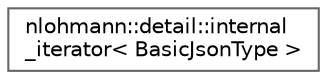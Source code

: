 digraph "类继承关系图"
{
 // LATEX_PDF_SIZE
  bgcolor="transparent";
  edge [fontname=Helvetica,fontsize=10,labelfontname=Helvetica,labelfontsize=10];
  node [fontname=Helvetica,fontsize=10,shape=box,height=0.2,width=0.4];
  rankdir="LR";
  Node0 [id="Node000000",label="nlohmann::detail::internal\l_iterator\< BasicJsonType \>",height=0.2,width=0.4,color="grey40", fillcolor="white", style="filled",URL="$structnlohmann_1_1detail_1_1internal__iterator.html",tooltip="an iterator value"];
}
